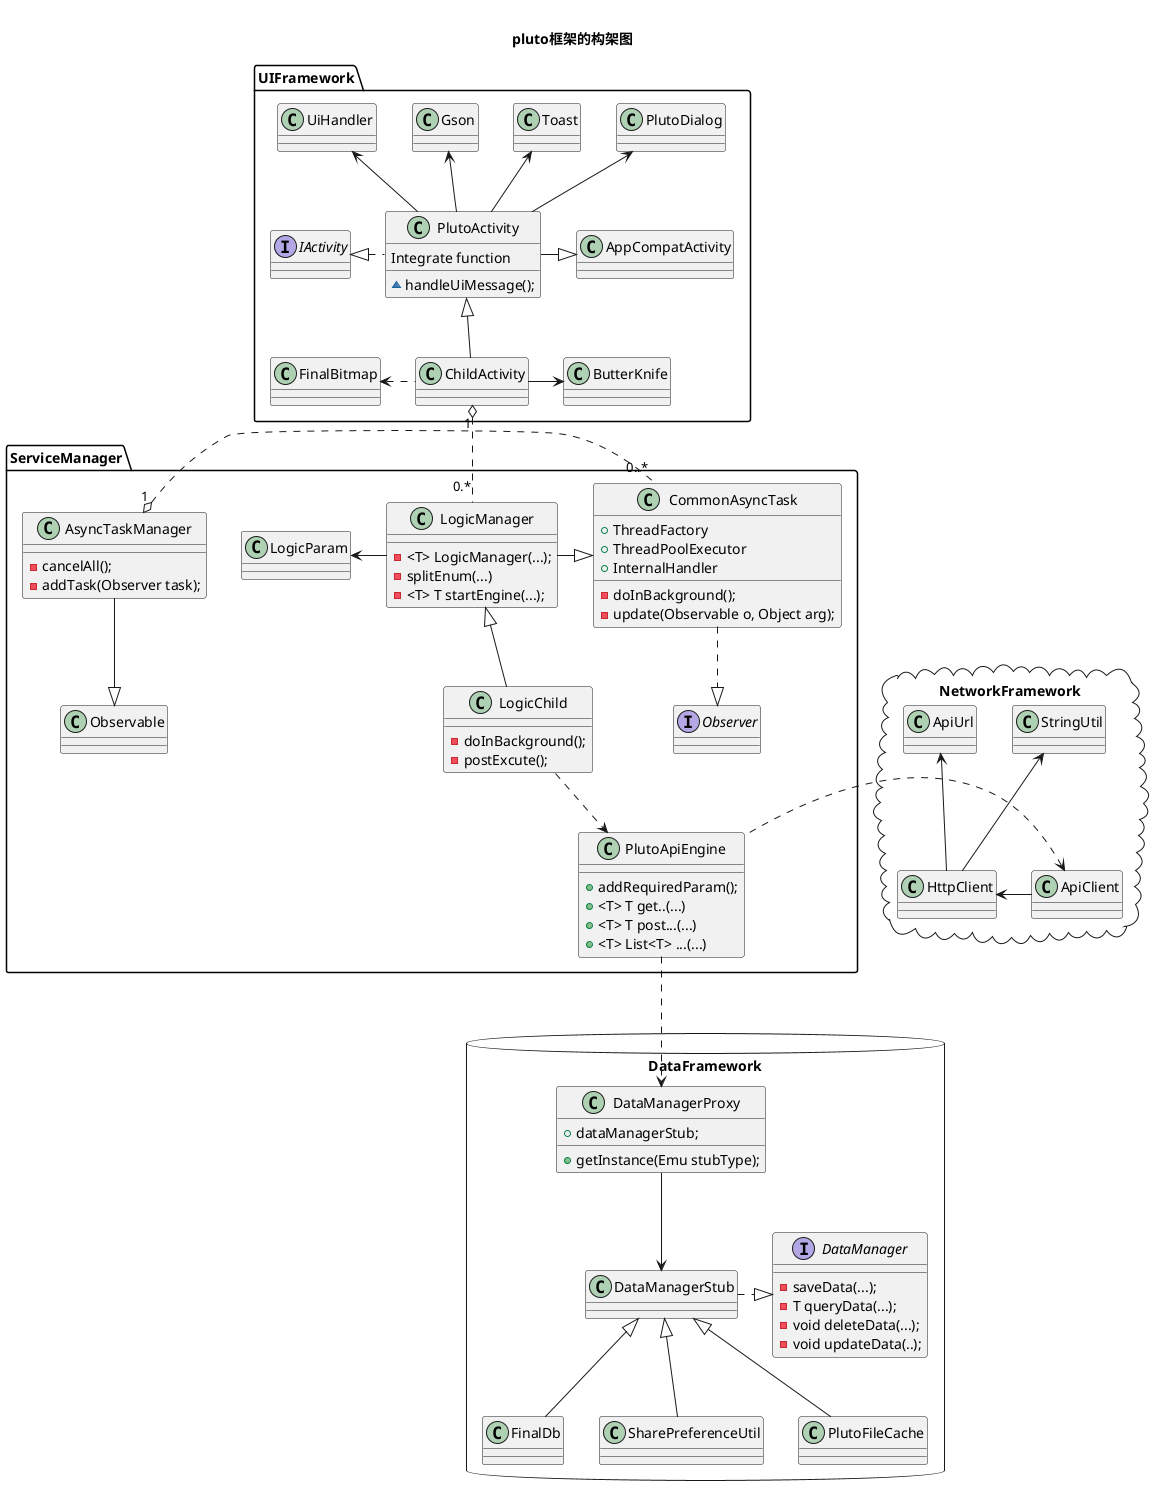 @startuml
 title \npluto框架的构架图
 package NetworkFramework <<Cloud>> {
   class ApiClient
   class StringUtil
   class HttpClient
   class ApiUrl
 }
package DataFramework <<Database>> {
  interface DataManager{
    -saveData(...);
    -T queryData(...);
    -void deleteData(...);
    -void updateData(..);
  }
  class DataManagerStub
  class DataManagerProxy{
    +dataManagerStub;
    +getInstance(Emu stubType);
  }

  class FinalDb{

  }
  class SharePreferenceUtil
  class PlutoFileCache
}

package UIFramework <<Folder>> {
  class PlutoActivity{
    Integrate function
    ~handleUiMessage();
  }
  class ButterKnife
  interface IActivity
  class PlutoDialog
  class UiHandler
  class Gson
  class Toast
  class AppCompatActivity
  class ChildActivity
  class FinalBitmap
}

package ServiceManager <<Folder>> {
  class LogicChild{
    -doInBackground();
    -postExcute();
  }
  class CommonAsyncTask{
    +ThreadFactory
    +ThreadPoolExecutor
    +InternalHandler
    -doInBackground();
    -update(Observable o, Object arg);
  }
  class PlutoApiEngine{
    +addRequiredParam();
    +<T> T get..(...)
    +<T> T post...(...)
    +<T> List<T> ...(...)
  }
  interface Observer
  class Observable
  class AsyncTaskManager{
    -cancelAll();
    -addTask(Observer task);
  }
  class LogicManager{
    -<T> LogicManager(...);
    -splitEnum(...)
    -<T> T startEngine(...);
  }
  class LogicParam
}

 "AppCompatActivity"<|-left-"PlutoActivity"
 "PlutoActivity" .left.|>"IActivity"
 "PlutoActivity" -up->"UiHandler"
 "PlutoActivity" -up->"Gson"
 "ChildActivity" -up-|>"PlutoActivity"
 "ChildActivity" -right->"ButterKnife"
 "ChildActivity" .left->"FinalBitmap"
 "PlutoActivity" -up->"Toast"
 "PlutoActivity" -up->"PlutoDialog"


 "ChildActivity"  "1" o.. "0.*" "LogicManager"
 "LogicChild"-up-|>"LogicManager"
 "LogicManager"-left->"LogicParam"
 "LogicManager"-right-|>"CommonAsyncTask"
 "CommonAsyncTask".down.|>"Observer"
 "LogicChild".down.>"PlutoApiEngine"
 "CommonAsyncTask" "0..*".left.o "1" "AsyncTaskManager"
 "AsyncTaskManager" -down-|> "Observable"

 "PlutoApiEngine"..down.>"DataManagerProxy"
 "PlutoApiEngine"..left.>"ApiClient"

 "ApiClient"-left->"HttpClient"
 "HttpClient"-up->"ApiUrl"
 "HttpClient"-up->"StringUtil"

 "DataManagerStub".right.|>"DataManager"
 "FinalDb"-up-|>"DataManagerStub"
 "SharePreferenceUtil"-up-|>"DataManagerStub"
 "PlutoFileCache"-up-|>"DataManagerStub"
 "DataManagerProxy"-->"DataManagerStub"

@enduml